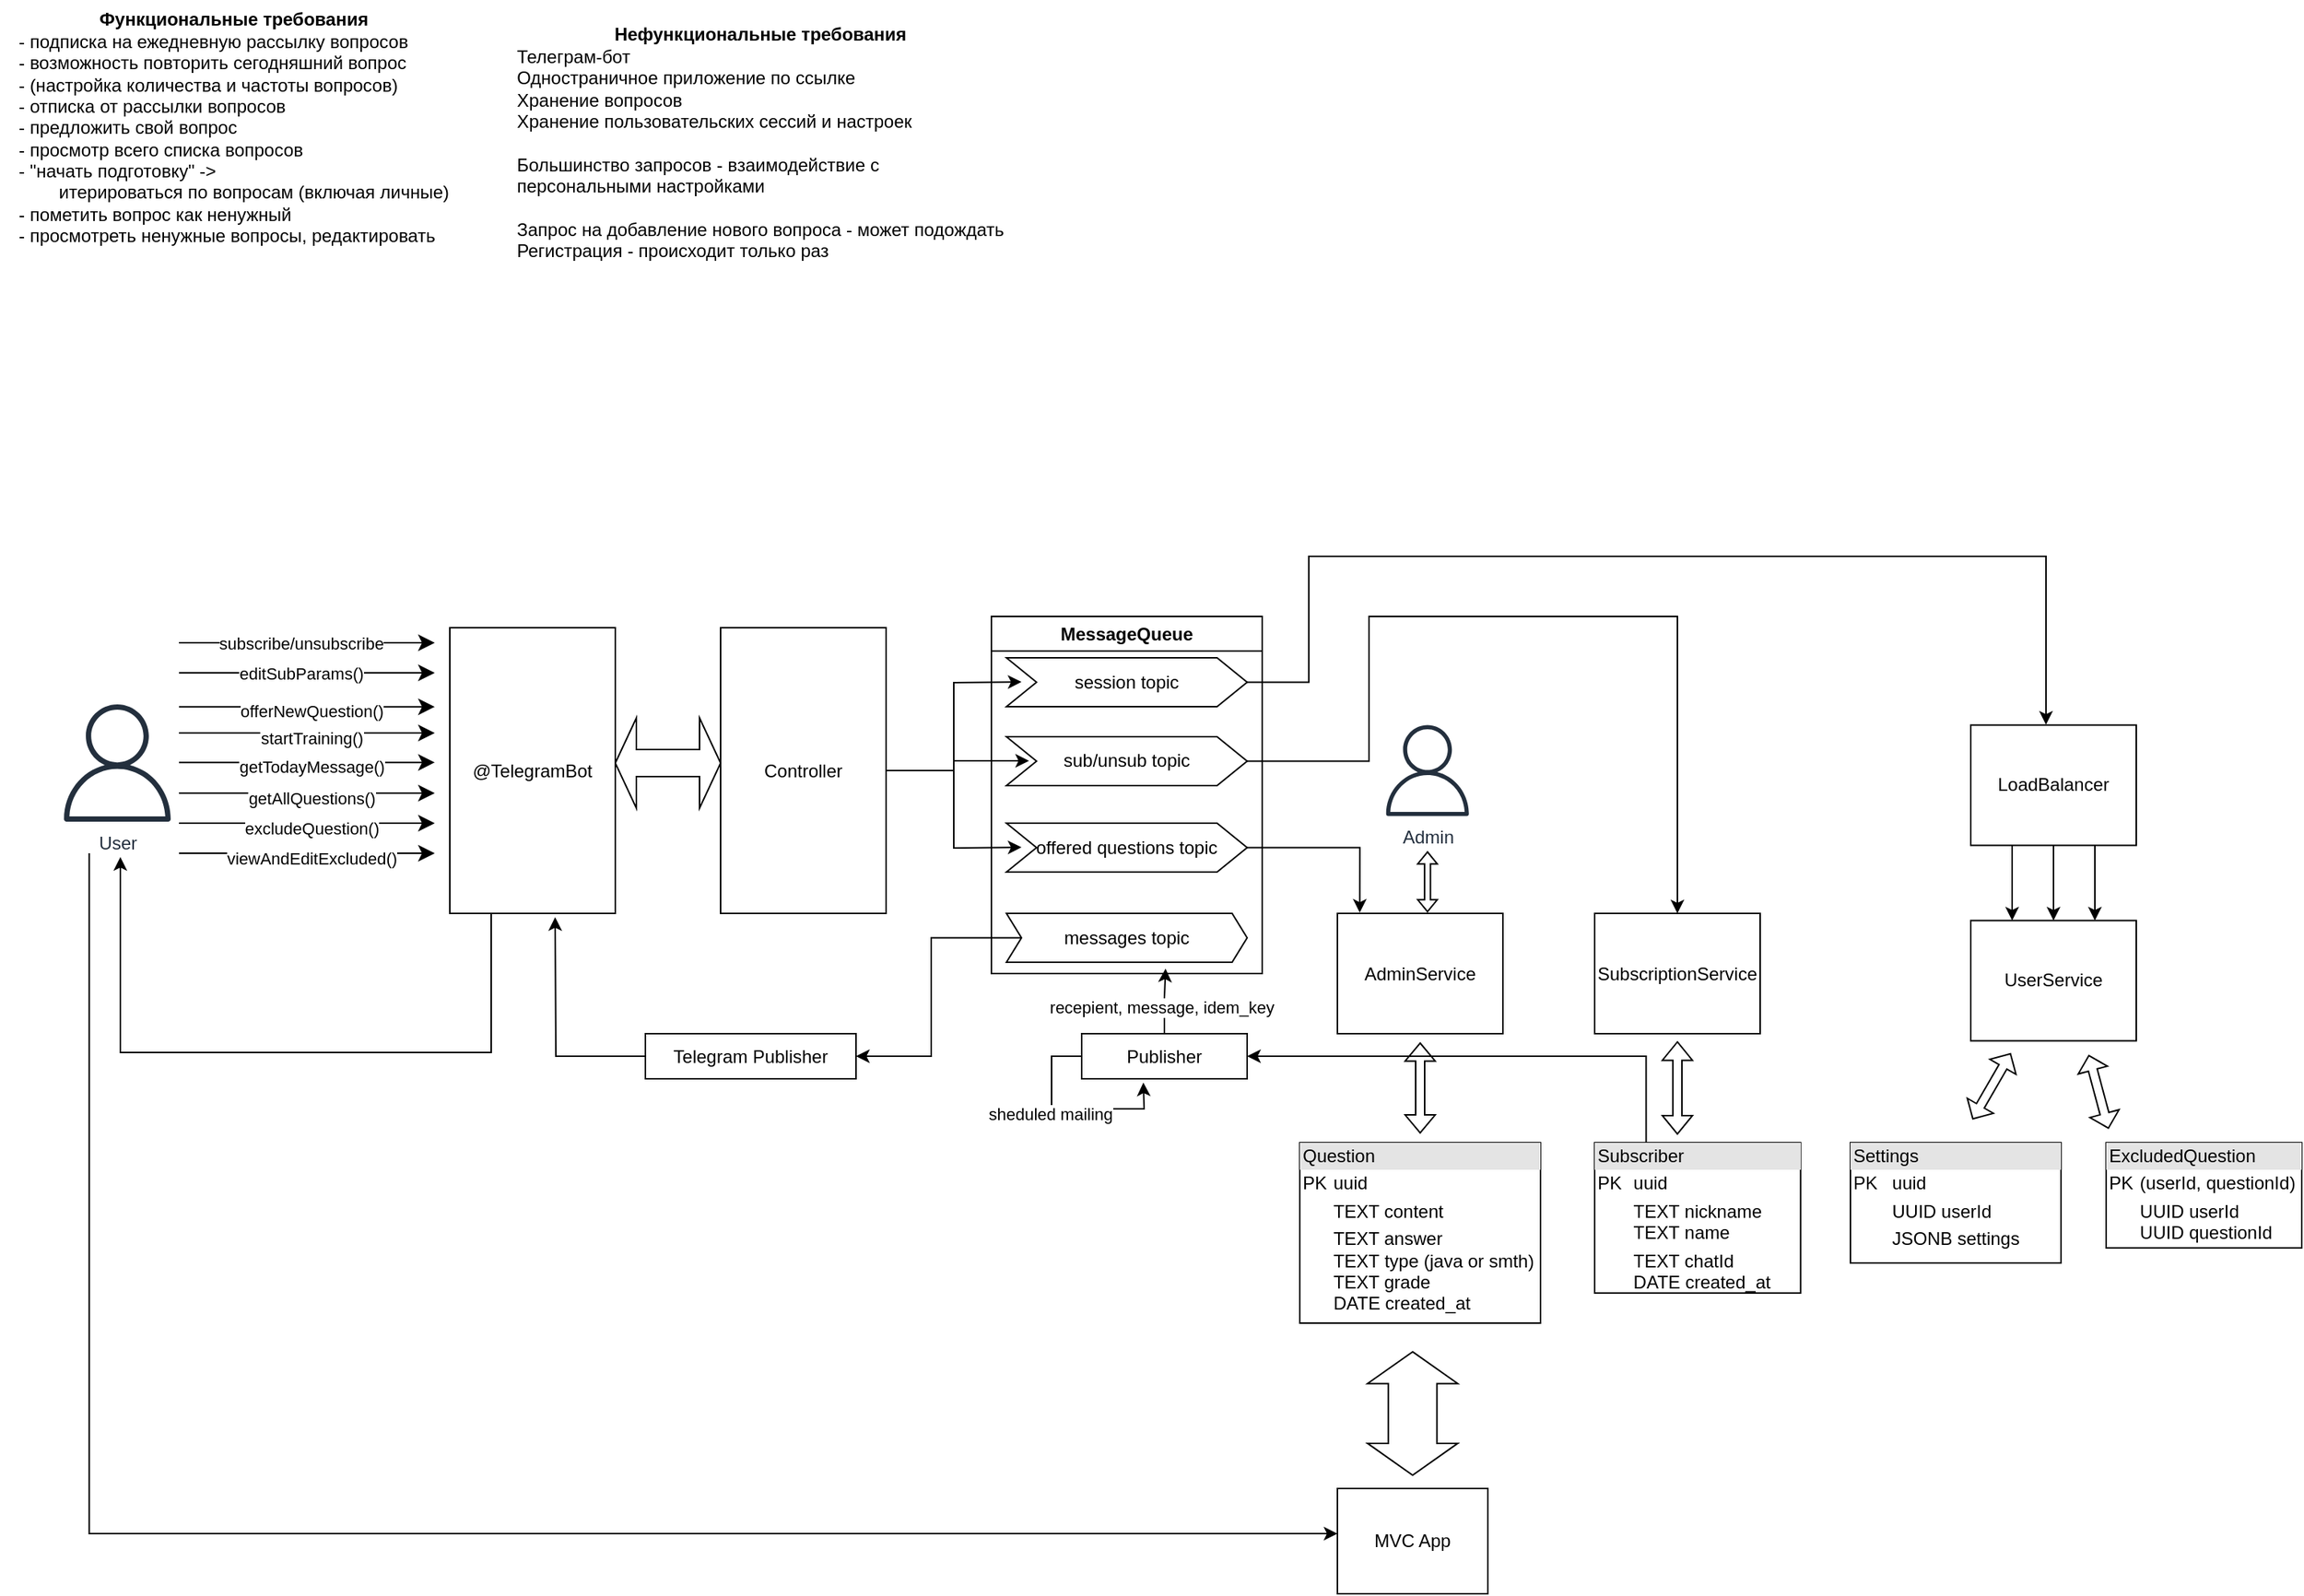 <mxfile version="24.7.12">
  <diagram name="Страница — 1" id="NHzT-cjriv-6d1ryG_HA">
    <mxGraphModel dx="2082" dy="491" grid="1" gridSize="10" guides="1" tooltips="1" connect="1" arrows="1" fold="1" page="1" pageScale="1" pageWidth="1169" pageHeight="827" math="0" shadow="0">
      <root>
        <mxCell id="0" />
        <mxCell id="1" parent="0" />
        <mxCell id="unwX76k_dKx1Uzxo_52H-1" value="&lt;b&gt;Функциональные требования&lt;/b&gt;&lt;div style=&quot;text-align: left;&quot;&gt;- подписка на ежедневную рассылку вопросов&amp;nbsp;&lt;/div&gt;&lt;div style=&quot;text-align: left;&quot;&gt;- возможность повторить сегодняшний вопрос&lt;/div&gt;&lt;div style=&quot;text-align: left;&quot;&gt;- (настройка количества и частоты вопросов)&lt;/div&gt;&lt;div style=&quot;text-align: left;&quot;&gt;- отписка от рассылки вопросов&lt;/div&gt;&lt;div style=&quot;text-align: left;&quot;&gt;- предложить свой вопрос&lt;/div&gt;&lt;div style=&quot;text-align: left;&quot;&gt;- просмотр всего списка вопросов&lt;/div&gt;&lt;div style=&quot;text-align: left;&quot;&gt;&lt;span style=&quot;background-color: initial;&quot;&gt;- &quot;начать подготовку&quot; -&amp;gt;&amp;nbsp;&lt;/span&gt;&lt;/div&gt;&lt;div style=&quot;text-align: left;&quot;&gt;&lt;span style=&quot;white-space: pre;&quot;&gt;&#x9;&lt;/span&gt;итерироваться по вопросам (включая личные)&lt;/div&gt;&lt;div style=&quot;text-align: left;&quot;&gt;- пометить вопрос как ненужный&lt;/div&gt;&lt;div style=&quot;text-align: left;&quot;&gt;- просмотреть ненужные вопросы, редактировать&lt;/div&gt;" style="text;html=1;align=center;verticalAlign=middle;resizable=0;points=[];autosize=1;strokeColor=none;fillColor=none;" parent="1" vertex="1">
          <mxGeometry x="-10" y="10" width="310" height="170" as="geometry" />
        </mxCell>
        <mxCell id="unwX76k_dKx1Uzxo_52H-2" value="&lt;b&gt;Нефункциональные требования&lt;/b&gt;&lt;div style=&quot;text-align: left;&quot;&gt;Телеграм-бот&lt;/div&gt;&lt;div style=&quot;text-align: left;&quot;&gt;Одностраничное приложение по ссылке&lt;/div&gt;&lt;div style=&quot;text-align: left;&quot;&gt;Хранение вопросов&lt;/div&gt;&lt;div style=&quot;text-align: left;&quot;&gt;Хранение пользовательских сессий и настроек&lt;/div&gt;&lt;div style=&quot;text-align: left;&quot;&gt;&lt;br&gt;&lt;/div&gt;&lt;div style=&quot;text-align: left;&quot;&gt;Большинство запросов - взаимодействие с&lt;/div&gt;&lt;div style=&quot;text-align: left;&quot;&gt;персональными настройками&lt;/div&gt;&lt;div style=&quot;text-align: left;&quot;&gt;&lt;br&gt;&lt;/div&gt;&lt;div style=&quot;text-align: left;&quot;&gt;Запрос на добавление нового вопроса - может подождать&lt;/div&gt;&lt;div style=&quot;text-align: left;&quot;&gt;Регистрация - происходит только раз&lt;/div&gt;" style="text;html=1;align=center;verticalAlign=middle;resizable=0;points=[];autosize=1;strokeColor=none;fillColor=none;" parent="1" vertex="1">
          <mxGeometry x="320" y="20" width="350" height="170" as="geometry" />
        </mxCell>
        <mxCell id="unwX76k_dKx1Uzxo_52H-58" style="edgeStyle=orthogonalEdgeStyle;rounded=0;orthogonalLoop=1;jettySize=auto;html=1;" parent="1" target="unwX76k_dKx1Uzxo_52H-56" edge="1">
          <mxGeometry relative="1" as="geometry">
            <mxPoint x="49.3" y="577.5" as="sourcePoint" />
            <Array as="points">
              <mxPoint x="49" y="1030" />
            </Array>
            <mxPoint x="609.0" y="989.97" as="targetPoint" />
          </mxGeometry>
        </mxCell>
        <mxCell id="do9fAFMaDxFVRyvk2iv3-24" style="edgeStyle=orthogonalEdgeStyle;rounded=0;orthogonalLoop=1;jettySize=auto;html=1;exitX=0.25;exitY=1;exitDx=0;exitDy=0;" parent="1" source="unwX76k_dKx1Uzxo_52H-6" edge="1">
          <mxGeometry relative="1" as="geometry">
            <mxPoint x="70" y="580" as="targetPoint" />
            <Array as="points">
              <mxPoint x="317" y="710" />
              <mxPoint x="70" y="710" />
            </Array>
          </mxGeometry>
        </mxCell>
        <mxCell id="unwX76k_dKx1Uzxo_52H-6" value="@TelegramBot" style="html=1;whiteSpace=wrap;" parent="1" vertex="1">
          <mxGeometry x="289" y="427.5" width="110" height="190" as="geometry" />
        </mxCell>
        <mxCell id="unwX76k_dKx1Uzxo_52H-8" value="" style="edgeStyle=segmentEdgeStyle;endArrow=classic;html=1;curved=0;rounded=0;endSize=8;startSize=8;" parent="1" edge="1">
          <mxGeometry width="50" height="50" relative="1" as="geometry">
            <mxPoint x="109" y="457.5" as="sourcePoint" />
            <mxPoint x="279" y="457.5" as="targetPoint" />
            <Array as="points">
              <mxPoint x="249" y="457.5" />
            </Array>
          </mxGeometry>
        </mxCell>
        <mxCell id="unwX76k_dKx1Uzxo_52H-9" value="editSubParams()" style="edgeLabel;html=1;align=center;verticalAlign=middle;resizable=0;points=[];" parent="unwX76k_dKx1Uzxo_52H-8" vertex="1" connectable="0">
          <mxGeometry x="0.031" y="-3" relative="1" as="geometry">
            <mxPoint x="-7" y="-3" as="offset" />
          </mxGeometry>
        </mxCell>
        <mxCell id="unwX76k_dKx1Uzxo_52H-10" value="" style="edgeStyle=segmentEdgeStyle;endArrow=classic;html=1;curved=0;rounded=0;endSize=8;startSize=8;" parent="1" edge="1">
          <mxGeometry width="50" height="50" relative="1" as="geometry">
            <mxPoint x="109" y="480.08" as="sourcePoint" />
            <mxPoint x="279" y="480.08" as="targetPoint" />
            <Array as="points">
              <mxPoint x="249" y="480.08" />
            </Array>
          </mxGeometry>
        </mxCell>
        <mxCell id="unwX76k_dKx1Uzxo_52H-11" value="offerNewQuestion()" style="edgeLabel;html=1;align=center;verticalAlign=middle;resizable=0;points=[];" parent="unwX76k_dKx1Uzxo_52H-10" vertex="1" connectable="0">
          <mxGeometry x="0.031" y="-3" relative="1" as="geometry">
            <mxPoint as="offset" />
          </mxGeometry>
        </mxCell>
        <mxCell id="unwX76k_dKx1Uzxo_52H-14" value="" style="edgeStyle=segmentEdgeStyle;endArrow=classic;html=1;curved=0;rounded=0;endSize=8;startSize=8;" parent="1" edge="1">
          <mxGeometry width="50" height="50" relative="1" as="geometry">
            <mxPoint x="109" y="537.5" as="sourcePoint" />
            <mxPoint x="279" y="537.5" as="targetPoint" />
            <Array as="points">
              <mxPoint x="249" y="537.5" />
            </Array>
          </mxGeometry>
        </mxCell>
        <mxCell id="unwX76k_dKx1Uzxo_52H-15" value="getAllQuestions()" style="edgeLabel;html=1;align=center;verticalAlign=middle;resizable=0;points=[];" parent="unwX76k_dKx1Uzxo_52H-14" vertex="1" connectable="0">
          <mxGeometry x="0.031" y="-3" relative="1" as="geometry">
            <mxPoint as="offset" />
          </mxGeometry>
        </mxCell>
        <mxCell id="unwX76k_dKx1Uzxo_52H-16" value="" style="edgeStyle=segmentEdgeStyle;endArrow=classic;html=1;curved=0;rounded=0;endSize=8;startSize=8;" parent="1" edge="1">
          <mxGeometry width="50" height="50" relative="1" as="geometry">
            <mxPoint x="109" y="557.5" as="sourcePoint" />
            <mxPoint x="279" y="557.5" as="targetPoint" />
            <Array as="points">
              <mxPoint x="249" y="557.5" />
            </Array>
          </mxGeometry>
        </mxCell>
        <mxCell id="unwX76k_dKx1Uzxo_52H-17" value="excludeQuestion()" style="edgeLabel;html=1;align=center;verticalAlign=middle;resizable=0;points=[];" parent="unwX76k_dKx1Uzxo_52H-16" vertex="1" connectable="0">
          <mxGeometry x="0.031" y="-3" relative="1" as="geometry">
            <mxPoint as="offset" />
          </mxGeometry>
        </mxCell>
        <mxCell id="unwX76k_dKx1Uzxo_52H-19" value="" style="edgeStyle=segmentEdgeStyle;endArrow=classic;html=1;curved=0;rounded=0;endSize=8;startSize=8;" parent="1" edge="1">
          <mxGeometry width="50" height="50" relative="1" as="geometry">
            <mxPoint x="109" y="577.5" as="sourcePoint" />
            <mxPoint x="279" y="577.5" as="targetPoint" />
            <Array as="points">
              <mxPoint x="249" y="577.5" />
            </Array>
          </mxGeometry>
        </mxCell>
        <mxCell id="unwX76k_dKx1Uzxo_52H-20" value="viewAndEditExcluded()" style="edgeLabel;html=1;align=center;verticalAlign=middle;resizable=0;points=[];" parent="unwX76k_dKx1Uzxo_52H-19" vertex="1" connectable="0">
          <mxGeometry x="0.031" y="-3" relative="1" as="geometry">
            <mxPoint as="offset" />
          </mxGeometry>
        </mxCell>
        <mxCell id="unwX76k_dKx1Uzxo_52H-81" style="edgeStyle=orthogonalEdgeStyle;rounded=0;orthogonalLoop=1;jettySize=auto;html=1;exitX=1;exitY=0.5;exitDx=0;exitDy=0;" parent="1" source="unwX76k_dKx1Uzxo_52H-21" edge="1">
          <mxGeometry relative="1" as="geometry">
            <mxPoint x="669" y="463.5" as="targetPoint" />
          </mxGeometry>
        </mxCell>
        <mxCell id="unwX76k_dKx1Uzxo_52H-82" style="edgeStyle=orthogonalEdgeStyle;rounded=0;orthogonalLoop=1;jettySize=auto;html=1;exitX=1;exitY=0.5;exitDx=0;exitDy=0;" parent="1" edge="1">
          <mxGeometry relative="1" as="geometry">
            <mxPoint x="674" y="516" as="targetPoint" />
            <Array as="points">
              <mxPoint x="624" y="522" />
              <mxPoint x="624" y="516" />
            </Array>
            <mxPoint x="583" y="522.5" as="sourcePoint" />
          </mxGeometry>
        </mxCell>
        <mxCell id="unwX76k_dKx1Uzxo_52H-83" style="edgeStyle=orthogonalEdgeStyle;rounded=0;orthogonalLoop=1;jettySize=auto;html=1;exitX=1;exitY=0.5;exitDx=0;exitDy=0;" parent="1" source="unwX76k_dKx1Uzxo_52H-21" edge="1">
          <mxGeometry relative="1" as="geometry">
            <mxPoint x="669" y="573.5" as="targetPoint" />
          </mxGeometry>
        </mxCell>
        <mxCell id="unwX76k_dKx1Uzxo_52H-21" value="Controller" style="html=1;whiteSpace=wrap;" parent="1" vertex="1">
          <mxGeometry x="469" y="427.5" width="110" height="190" as="geometry" />
        </mxCell>
        <mxCell id="unwX76k_dKx1Uzxo_52H-22" value="" style="shape=doubleArrow;whiteSpace=wrap;html=1;" parent="1" vertex="1">
          <mxGeometry x="399" y="487.5" width="70" height="60" as="geometry" />
        </mxCell>
        <mxCell id="unwX76k_dKx1Uzxo_52H-26" value="" style="edgeStyle=segmentEdgeStyle;endArrow=classic;html=1;curved=0;rounded=0;endSize=8;startSize=8;" parent="1" edge="1">
          <mxGeometry width="50" height="50" relative="1" as="geometry">
            <mxPoint x="109" y="437.5" as="sourcePoint" />
            <mxPoint x="279" y="437.5" as="targetPoint" />
            <Array as="points">
              <mxPoint x="249" y="437.5" />
            </Array>
          </mxGeometry>
        </mxCell>
        <mxCell id="unwX76k_dKx1Uzxo_52H-27" value="subscribe/unsubscribe" style="edgeLabel;html=1;align=center;verticalAlign=middle;resizable=0;points=[];" parent="unwX76k_dKx1Uzxo_52H-26" vertex="1" connectable="0">
          <mxGeometry x="0.031" y="-3" relative="1" as="geometry">
            <mxPoint x="-7" y="-3" as="offset" />
          </mxGeometry>
        </mxCell>
        <mxCell id="unwX76k_dKx1Uzxo_52H-33" value="MessageQueue" style="swimlane;whiteSpace=wrap;html=1;" parent="1" vertex="1">
          <mxGeometry x="649" y="420" width="180" height="237.5" as="geometry">
            <mxRectangle x="620" y="170" width="130" height="30" as="alternateBounds" />
          </mxGeometry>
        </mxCell>
        <mxCell id="unwX76k_dKx1Uzxo_52H-36" value="session topic" style="shape=step;perimeter=stepPerimeter;whiteSpace=wrap;html=1;fixedSize=1;" parent="unwX76k_dKx1Uzxo_52H-33" vertex="1">
          <mxGeometry x="10" y="27.5" width="160" height="32.5" as="geometry" />
        </mxCell>
        <mxCell id="unwX76k_dKx1Uzxo_52H-37" value="sub/unsub topic" style="shape=step;perimeter=stepPerimeter;whiteSpace=wrap;html=1;fixedSize=1;" parent="unwX76k_dKx1Uzxo_52H-33" vertex="1">
          <mxGeometry x="10" y="80" width="160" height="32.5" as="geometry" />
        </mxCell>
        <mxCell id="unwX76k_dKx1Uzxo_52H-38" value="offered questions topic" style="shape=step;perimeter=stepPerimeter;whiteSpace=wrap;html=1;fixedSize=1;" parent="unwX76k_dKx1Uzxo_52H-33" vertex="1">
          <mxGeometry x="10" y="137.5" width="160" height="32.5" as="geometry" />
        </mxCell>
        <mxCell id="unwX76k_dKx1Uzxo_52H-66" value="messages topic" style="shape=step;perimeter=stepPerimeter;whiteSpace=wrap;html=1;fixedSize=1;size=10;" parent="unwX76k_dKx1Uzxo_52H-33" vertex="1">
          <mxGeometry x="10" y="197.5" width="160" height="32.5" as="geometry" />
        </mxCell>
        <mxCell id="unwX76k_dKx1Uzxo_52H-43" value="SubscriptionService" style="html=1;whiteSpace=wrap;" parent="1" vertex="1">
          <mxGeometry x="1050" y="617.5" width="110" height="80" as="geometry" />
        </mxCell>
        <mxCell id="unwX76k_dKx1Uzxo_52H-44" style="edgeStyle=orthogonalEdgeStyle;rounded=0;orthogonalLoop=1;jettySize=auto;html=1;exitX=1;exitY=0.5;exitDx=0;exitDy=0;entryX=0.5;entryY=0;entryDx=0;entryDy=0;" parent="1" source="unwX76k_dKx1Uzxo_52H-37" target="unwX76k_dKx1Uzxo_52H-43" edge="1">
          <mxGeometry relative="1" as="geometry">
            <mxPoint x="1084" y="617" as="targetPoint" />
            <Array as="points">
              <mxPoint x="900" y="516" />
              <mxPoint x="900" y="420" />
              <mxPoint x="1105" y="420" />
            </Array>
          </mxGeometry>
        </mxCell>
        <mxCell id="unwX76k_dKx1Uzxo_52H-42" style="edgeStyle=orthogonalEdgeStyle;rounded=0;orthogonalLoop=1;jettySize=auto;html=1;exitX=1;exitY=0.5;exitDx=0;exitDy=0;entryX=0.135;entryY=-0.006;entryDx=0;entryDy=0;entryPerimeter=0;" parent="1" source="unwX76k_dKx1Uzxo_52H-38" target="E0ScL-8jHPoLQKclKh1x-1" edge="1">
          <mxGeometry relative="1" as="geometry">
            <mxPoint x="869" y="647.5" as="targetPoint" />
          </mxGeometry>
        </mxCell>
        <mxCell id="unwX76k_dKx1Uzxo_52H-51" style="edgeStyle=orthogonalEdgeStyle;rounded=0;orthogonalLoop=1;jettySize=auto;html=1;exitX=0.25;exitY=1;exitDx=0;exitDy=0;entryX=0.25;entryY=0;entryDx=0;entryDy=0;" parent="1" source="unwX76k_dKx1Uzxo_52H-45" target="unwX76k_dKx1Uzxo_52H-48" edge="1">
          <mxGeometry relative="1" as="geometry" />
        </mxCell>
        <mxCell id="unwX76k_dKx1Uzxo_52H-52" style="edgeStyle=orthogonalEdgeStyle;rounded=0;orthogonalLoop=1;jettySize=auto;html=1;exitX=0.5;exitY=1;exitDx=0;exitDy=0;entryX=0.5;entryY=0;entryDx=0;entryDy=0;" parent="1" source="unwX76k_dKx1Uzxo_52H-45" target="unwX76k_dKx1Uzxo_52H-48" edge="1">
          <mxGeometry relative="1" as="geometry" />
        </mxCell>
        <mxCell id="unwX76k_dKx1Uzxo_52H-53" style="edgeStyle=orthogonalEdgeStyle;rounded=0;orthogonalLoop=1;jettySize=auto;html=1;exitX=0.75;exitY=1;exitDx=0;exitDy=0;entryX=0.75;entryY=0;entryDx=0;entryDy=0;" parent="1" source="unwX76k_dKx1Uzxo_52H-45" target="unwX76k_dKx1Uzxo_52H-48" edge="1">
          <mxGeometry relative="1" as="geometry" />
        </mxCell>
        <mxCell id="unwX76k_dKx1Uzxo_52H-45" value="LoadBalancer" style="html=1;whiteSpace=wrap;" parent="1" vertex="1">
          <mxGeometry x="1300" y="492.25" width="110" height="80" as="geometry" />
        </mxCell>
        <mxCell id="unwX76k_dKx1Uzxo_52H-46" style="edgeStyle=orthogonalEdgeStyle;rounded=0;orthogonalLoop=1;jettySize=auto;html=1;exitX=1;exitY=0.5;exitDx=0;exitDy=0;" parent="1" source="unwX76k_dKx1Uzxo_52H-36" edge="1">
          <mxGeometry relative="1" as="geometry">
            <mxPoint x="1350" y="492" as="targetPoint" />
            <Array as="points">
              <mxPoint x="860" y="464" />
              <mxPoint x="860" y="380" />
              <mxPoint x="1350" y="380" />
              <mxPoint x="1350" y="492" />
            </Array>
          </mxGeometry>
        </mxCell>
        <mxCell id="unwX76k_dKx1Uzxo_52H-48" value="UserService" style="html=1;whiteSpace=wrap;" parent="1" vertex="1">
          <mxGeometry x="1300" y="622.25" width="110" height="80" as="geometry" />
        </mxCell>
        <mxCell id="unwX76k_dKx1Uzxo_52H-56" value="MVC App" style="html=1;whiteSpace=wrap;" parent="1" vertex="1">
          <mxGeometry x="879" y="1000" width="100" height="70" as="geometry" />
        </mxCell>
        <mxCell id="unwX76k_dKx1Uzxo_52H-57" value="" style="shape=doubleArrow;whiteSpace=wrap;html=1;rotation=90;arrowWidth=0.539;arrowSize=0.258;" parent="1" vertex="1">
          <mxGeometry x="887.97" y="920.09" width="82.06" height="60" as="geometry" />
        </mxCell>
        <mxCell id="do9fAFMaDxFVRyvk2iv3-22" style="edgeStyle=orthogonalEdgeStyle;rounded=0;orthogonalLoop=1;jettySize=auto;html=1;exitX=0;exitY=0.5;exitDx=0;exitDy=0;" parent="1" source="unwX76k_dKx1Uzxo_52H-70" edge="1">
          <mxGeometry relative="1" as="geometry">
            <mxPoint x="750" y="730" as="targetPoint" />
          </mxGeometry>
        </mxCell>
        <mxCell id="do9fAFMaDxFVRyvk2iv3-23" value="sheduled mailing" style="edgeLabel;html=1;align=center;verticalAlign=middle;resizable=0;points=[];" parent="do9fAFMaDxFVRyvk2iv3-22" vertex="1" connectable="0">
          <mxGeometry x="-0.179" y="-3" relative="1" as="geometry">
            <mxPoint x="-1" as="offset" />
          </mxGeometry>
        </mxCell>
        <mxCell id="unwX76k_dKx1Uzxo_52H-70" value="Publisher" style="html=1;whiteSpace=wrap;" parent="1" vertex="1">
          <mxGeometry x="709" y="697.5" width="110" height="30" as="geometry" />
        </mxCell>
        <mxCell id="unwX76k_dKx1Uzxo_52H-79" value="" style="shape=doubleArrow;whiteSpace=wrap;html=1;rotation=90;" parent="1" vertex="1">
          <mxGeometry x="904.13" y="723.62" width="59.75" height="20" as="geometry" />
        </mxCell>
        <mxCell id="unwX76k_dKx1Uzxo_52H-80" value="" style="shape=doubleArrow;whiteSpace=wrap;html=1;rotation=90;" parent="1" vertex="1">
          <mxGeometry x="1074.37" y="723.62" width="61.25" height="20" as="geometry" />
        </mxCell>
        <mxCell id="unwX76k_dKx1Uzxo_52H-87" value="&lt;div style=&quot;box-sizing:border-box;width:100%;background:#e4e4e4;padding:2px;&quot;&gt;Question&lt;/div&gt;&lt;table style=&quot;width:100%;font-size:1em;&quot; cellpadding=&quot;2&quot; cellspacing=&quot;0&quot;&gt;&lt;tbody&gt;&lt;tr&gt;&lt;td&gt;PK&lt;/td&gt;&lt;td&gt;uuid&lt;/td&gt;&lt;/tr&gt;&lt;tr&gt;&lt;td&gt;&lt;br&gt;&lt;/td&gt;&lt;td&gt;TEXT content&lt;/td&gt;&lt;/tr&gt;&lt;tr&gt;&lt;td&gt;&lt;/td&gt;&lt;td&gt;TEXT answer&lt;br&gt;TEXT&amp;nbsp;type (java or smth)&lt;br&gt;TEXT grade&lt;br&gt;DATE created_at&lt;br&gt;&lt;/td&gt;&lt;/tr&gt;&lt;/tbody&gt;&lt;/table&gt;" style="verticalAlign=top;align=left;overflow=fill;html=1;whiteSpace=wrap;" parent="1" vertex="1">
          <mxGeometry x="854" y="770" width="160" height="120" as="geometry" />
        </mxCell>
        <mxCell id="DGOtOLyAxqDi3p21VE_j-3" style="edgeStyle=orthogonalEdgeStyle;rounded=0;orthogonalLoop=1;jettySize=auto;html=1;exitX=0.25;exitY=0;exitDx=0;exitDy=0;entryX=1;entryY=0.5;entryDx=0;entryDy=0;" edge="1" parent="1" source="unwX76k_dKx1Uzxo_52H-88" target="unwX76k_dKx1Uzxo_52H-70">
          <mxGeometry relative="1" as="geometry" />
        </mxCell>
        <mxCell id="unwX76k_dKx1Uzxo_52H-88" value="&lt;div style=&quot;box-sizing:border-box;width:100%;background:#e4e4e4;padding:2px;&quot;&gt;Subscriber&lt;/div&gt;&lt;table style=&quot;width:100%;font-size:1em;&quot; cellpadding=&quot;2&quot; cellspacing=&quot;0&quot;&gt;&lt;tbody&gt;&lt;tr&gt;&lt;td&gt;PK&lt;/td&gt;&lt;td&gt;uuid&lt;/td&gt;&lt;/tr&gt;&lt;tr&gt;&lt;td&gt;&lt;br&gt;&lt;/td&gt;&lt;td&gt;TEXT&amp;nbsp;nickname&lt;br&gt;TEXT&amp;nbsp;name&lt;span style=&quot;color: rgba(0, 0, 0, 0); font-family: monospace; font-size: 0px; text-wrap: nowrap;&quot;&gt;%3CmxGraphModel%3E%3Croot%3E%3CmxCell%20id%3D%220%22%2F%3E%3CmxCell%20id%3D%221%22%20parent%3D%220%22%2F%3E%3CmxCell%20id%3D%222%22%20value%3D%22%22%20style%3D%22edgeStyle%3DsegmentEdgeStyle%3BendArrow%3Dclassic%3Bhtml%3D1%3Bcurved%3D0%3Brounded%3D0%3BendSize%3D8%3BstartSize%3D8%3B%22%20edge%3D%221%22%20parent%3D%221%22%3E%3CmxGeometry%20width%3D%2250%22%20height%3D%2250%22%20relative%3D%221%22%20as%3D%22geometry%22%3E%3CmxPoint%20x%3D%22110%22%20y%3D%22450%22%20as%3D%22sourcePoint%22%2F%3E%3CmxPoint%20x%3D%22280%22%20y%3D%22450%22%20as%3D%22targetPoint%22%2F%3E%3CArray%20as%3D%22points%22%3E%3CmxPoint%20x%3D%22250%22%20y%3D%22450%22%2F%3E%3C%2FArray%3E%3C%2FmxGeometry%3E%3C%2FmxCell%3E%3CmxCell%20id%3D%223%22%20value%3D%22getTodayMessage()%22%20style%3D%22edgeLabel%3Bhtml%3D1%3Balign%3Dcenter%3BverticalAlign%3Dmiddle%3Bresizable%3D0%3Bpoints%3D%5B%5D%3B%22%20vertex%3D%221%22%20connectable%3D%220%22%20parent%3D%222%22%3E%3CmxGeometry%20x%3D%220.031%22%20y%3D%22-3%22%20relative%3D%221%22%20as%3D%22geometry%22%3E%3CmxPoint%20as%3D%22offset%22%2F%3E%3C%2FmxGeometry%3E%3C%2FmxCell%3E%3C%2Froot%3E%3C%2FmxGraphModel%3E&lt;/span&gt;&lt;/td&gt;&lt;/tr&gt;&lt;tr&gt;&lt;td&gt;&lt;/td&gt;&lt;td&gt;TEXT&amp;nbsp;chatId&lt;br&gt;DATE created_at&lt;/td&gt;&lt;/tr&gt;&lt;/tbody&gt;&lt;/table&gt;" style="verticalAlign=top;align=left;overflow=fill;html=1;whiteSpace=wrap;" parent="1" vertex="1">
          <mxGeometry x="1050" y="770" width="136.87" height="100" as="geometry" />
        </mxCell>
        <mxCell id="unwX76k_dKx1Uzxo_52H-89" value="&lt;div style=&quot;box-sizing:border-box;width:100%;background:#e4e4e4;padding:2px;&quot;&gt;Settings&lt;/div&gt;&lt;table style=&quot;width:100%;font-size:1em;&quot; cellpadding=&quot;2&quot; cellspacing=&quot;0&quot;&gt;&lt;tbody&gt;&lt;tr&gt;&lt;td&gt;PK&lt;/td&gt;&lt;td&gt;uuid&lt;/td&gt;&lt;/tr&gt;&lt;tr&gt;&lt;td&gt;&lt;br&gt;&lt;/td&gt;&lt;td&gt;UUID userId&lt;/td&gt;&lt;/tr&gt;&lt;tr&gt;&lt;td&gt;&lt;br&gt;&lt;/td&gt;&lt;td&gt;JSONB settings&lt;/td&gt;&lt;/tr&gt;&lt;/tbody&gt;&lt;/table&gt;" style="verticalAlign=top;align=left;overflow=fill;html=1;whiteSpace=wrap;" parent="1" vertex="1">
          <mxGeometry x="1220" y="770" width="140" height="80" as="geometry" />
        </mxCell>
        <mxCell id="unwX76k_dKx1Uzxo_52H-93" value="&lt;div style=&quot;box-sizing:border-box;width:100%;background:#e4e4e4;padding:2px;&quot;&gt;ExcludedQuestion&lt;/div&gt;&lt;table style=&quot;width:100%;font-size:1em;&quot; cellpadding=&quot;2&quot; cellspacing=&quot;0&quot;&gt;&lt;tbody&gt;&lt;tr&gt;&lt;td&gt;PK&lt;/td&gt;&lt;td&gt;(userId, questionId)&lt;/td&gt;&lt;/tr&gt;&lt;tr&gt;&lt;td&gt;&lt;br&gt;&lt;/td&gt;&lt;td&gt;UUID userId&lt;br&gt;UUID questionId&lt;br&gt;&lt;/td&gt;&lt;/tr&gt;&lt;/tbody&gt;&lt;/table&gt;" style="verticalAlign=top;align=left;overflow=fill;html=1;whiteSpace=wrap;" parent="1" vertex="1">
          <mxGeometry x="1390" y="770" width="130" height="70" as="geometry" />
        </mxCell>
        <mxCell id="unwX76k_dKx1Uzxo_52H-98" value="" style="edgeStyle=segmentEdgeStyle;endArrow=classic;html=1;curved=0;rounded=0;endSize=8;startSize=8;" parent="1" edge="1">
          <mxGeometry width="50" height="50" relative="1" as="geometry">
            <mxPoint x="109" y="517.08" as="sourcePoint" />
            <mxPoint x="279" y="517.08" as="targetPoint" />
            <Array as="points">
              <mxPoint x="249" y="517.08" />
            </Array>
          </mxGeometry>
        </mxCell>
        <mxCell id="unwX76k_dKx1Uzxo_52H-99" value="getTodayMessage()" style="edgeLabel;html=1;align=center;verticalAlign=middle;resizable=0;points=[];" parent="unwX76k_dKx1Uzxo_52H-98" vertex="1" connectable="0">
          <mxGeometry x="0.031" y="-3" relative="1" as="geometry">
            <mxPoint as="offset" />
          </mxGeometry>
        </mxCell>
        <mxCell id="unwX76k_dKx1Uzxo_52H-100" value="" style="edgeStyle=segmentEdgeStyle;endArrow=classic;html=1;curved=0;rounded=0;endSize=8;startSize=8;" parent="1" edge="1">
          <mxGeometry width="50" height="50" relative="1" as="geometry">
            <mxPoint x="109" y="497.5" as="sourcePoint" />
            <mxPoint x="279" y="497.5" as="targetPoint" />
            <Array as="points">
              <mxPoint x="249" y="497.5" />
            </Array>
          </mxGeometry>
        </mxCell>
        <mxCell id="unwX76k_dKx1Uzxo_52H-101" value="startTraining()" style="edgeLabel;html=1;align=center;verticalAlign=middle;resizable=0;points=[];" parent="unwX76k_dKx1Uzxo_52H-100" vertex="1" connectable="0">
          <mxGeometry x="0.031" y="-3" relative="1" as="geometry">
            <mxPoint as="offset" />
          </mxGeometry>
        </mxCell>
        <mxCell id="do9fAFMaDxFVRyvk2iv3-1" style="edgeStyle=orthogonalEdgeStyle;rounded=0;orthogonalLoop=1;jettySize=auto;html=1;exitX=0.5;exitY=0;exitDx=0;exitDy=0;entryX=0.661;entryY=1.129;entryDx=0;entryDy=0;entryPerimeter=0;" parent="1" source="unwX76k_dKx1Uzxo_52H-70" target="unwX76k_dKx1Uzxo_52H-66" edge="1">
          <mxGeometry relative="1" as="geometry" />
        </mxCell>
        <mxCell id="do9fAFMaDxFVRyvk2iv3-3" value="recepient, message, idem_key" style="edgeLabel;html=1;align=center;verticalAlign=middle;resizable=0;points=[];" parent="do9fAFMaDxFVRyvk2iv3-1" vertex="1" connectable="0">
          <mxGeometry x="-0.161" y="2" relative="1" as="geometry">
            <mxPoint y="1" as="offset" />
          </mxGeometry>
        </mxCell>
        <mxCell id="do9fAFMaDxFVRyvk2iv3-5" style="edgeStyle=orthogonalEdgeStyle;rounded=0;orthogonalLoop=1;jettySize=auto;html=1;exitX=0;exitY=0.5;exitDx=0;exitDy=0;" parent="1" source="do9fAFMaDxFVRyvk2iv3-2" edge="1">
          <mxGeometry relative="1" as="geometry">
            <mxPoint x="359" y="620" as="targetPoint" />
          </mxGeometry>
        </mxCell>
        <mxCell id="do9fAFMaDxFVRyvk2iv3-2" value="Telegram Publisher" style="html=1;whiteSpace=wrap;" parent="1" vertex="1">
          <mxGeometry x="419" y="697.5" width="140" height="30" as="geometry" />
        </mxCell>
        <mxCell id="do9fAFMaDxFVRyvk2iv3-4" style="edgeStyle=orthogonalEdgeStyle;rounded=0;orthogonalLoop=1;jettySize=auto;html=1;entryX=1;entryY=0.5;entryDx=0;entryDy=0;" parent="1" source="unwX76k_dKx1Uzxo_52H-66" target="do9fAFMaDxFVRyvk2iv3-2" edge="1">
          <mxGeometry relative="1" as="geometry" />
        </mxCell>
        <mxCell id="do9fAFMaDxFVRyvk2iv3-6" value="User" style="sketch=0;outlineConnect=0;fontColor=#232F3E;gradientColor=none;fillColor=#232F3D;strokeColor=none;dashed=0;verticalLabelPosition=bottom;verticalAlign=top;align=center;html=1;fontSize=12;fontStyle=0;aspect=fixed;pointerEvents=1;shape=mxgraph.aws4.user;" parent="1" vertex="1">
          <mxGeometry x="29" y="478.5" width="78" height="78" as="geometry" />
        </mxCell>
        <mxCell id="E0ScL-8jHPoLQKclKh1x-1" value="AdminService" style="html=1;whiteSpace=wrap;" parent="1" vertex="1">
          <mxGeometry x="879" y="617.5" width="110" height="80" as="geometry" />
        </mxCell>
        <mxCell id="E0ScL-8jHPoLQKclKh1x-4" value="" style="shape=doubleArrow;whiteSpace=wrap;html=1;rotation=120;" parent="1" vertex="1">
          <mxGeometry x="1288.88" y="722.51" width="50" height="20" as="geometry" />
        </mxCell>
        <mxCell id="E0ScL-8jHPoLQKclKh1x-7" value="Admin" style="sketch=0;outlineConnect=0;fontColor=#232F3E;gradientColor=none;fillColor=#232F3D;strokeColor=none;dashed=0;verticalLabelPosition=bottom;verticalAlign=top;align=center;html=1;fontSize=12;fontStyle=0;aspect=fixed;pointerEvents=1;shape=mxgraph.aws4.user;" parent="1" vertex="1">
          <mxGeometry x="908.63" y="492.25" width="60.5" height="60.5" as="geometry" />
        </mxCell>
        <mxCell id="E0ScL-8jHPoLQKclKh1x-8" value="" style="shape=doubleArrow;whiteSpace=wrap;html=1;rotation=90;" parent="1" vertex="1">
          <mxGeometry x="919" y="590" width="39.75" height="13" as="geometry" />
        </mxCell>
        <mxCell id="E0ScL-8jHPoLQKclKh1x-16" value="" style="shape=doubleArrow;whiteSpace=wrap;html=1;rotation=75;" parent="1" vertex="1">
          <mxGeometry x="1360" y="726.18" width="50" height="20" as="geometry" />
        </mxCell>
      </root>
    </mxGraphModel>
  </diagram>
</mxfile>
